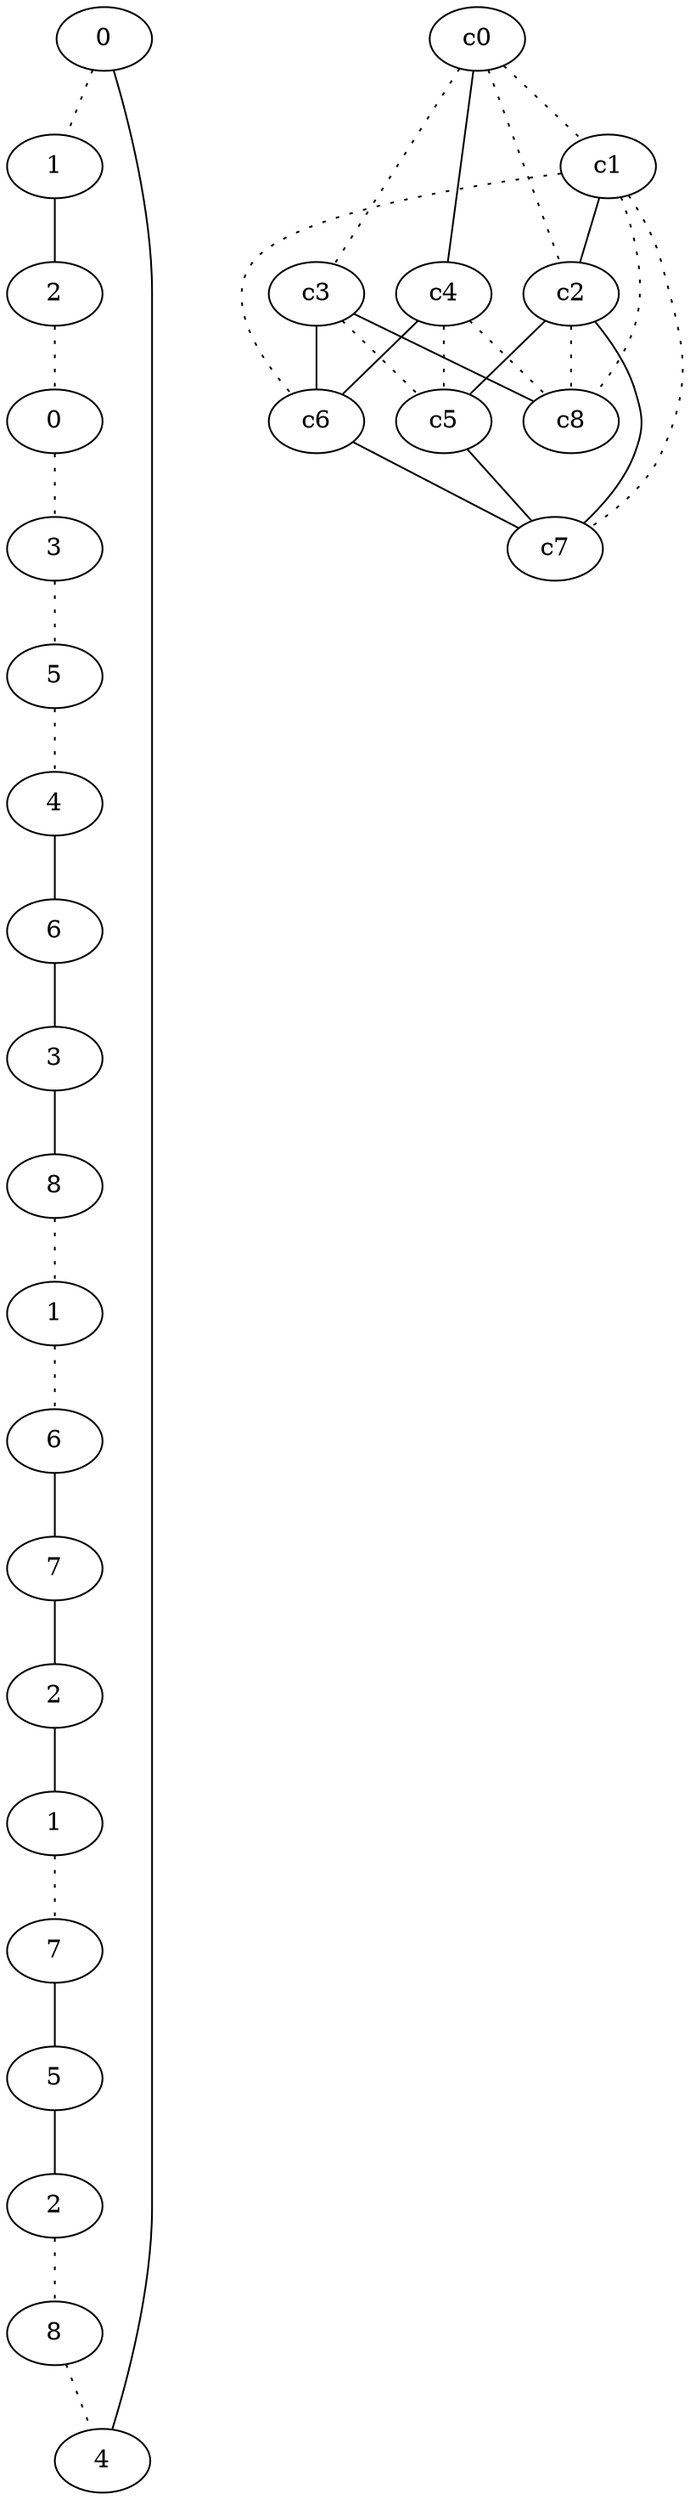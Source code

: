 graph {
a0[label=0];
a1[label=1];
a2[label=2];
a3[label=0];
a4[label=3];
a5[label=5];
a6[label=4];
a7[label=6];
a8[label=3];
a9[label=8];
a10[label=1];
a11[label=6];
a12[label=7];
a13[label=2];
a14[label=1];
a15[label=7];
a16[label=5];
a17[label=2];
a18[label=8];
a19[label=4];
a0 -- a1 [style=dotted];
a0 -- a19;
a1 -- a2;
a2 -- a3 [style=dotted];
a3 -- a4 [style=dotted];
a4 -- a5 [style=dotted];
a5 -- a6 [style=dotted];
a6 -- a7;
a7 -- a8;
a8 -- a9;
a9 -- a10 [style=dotted];
a10 -- a11 [style=dotted];
a11 -- a12;
a12 -- a13;
a13 -- a14;
a14 -- a15 [style=dotted];
a15 -- a16;
a16 -- a17;
a17 -- a18 [style=dotted];
a18 -- a19 [style=dotted];
c0 -- c1 [style=dotted];
c0 -- c2 [style=dotted];
c0 -- c3 [style=dotted];
c0 -- c4;
c1 -- c2;
c1 -- c6 [style=dotted];
c1 -- c7 [style=dotted];
c1 -- c8 [style=dotted];
c2 -- c5;
c2 -- c7;
c2 -- c8 [style=dotted];
c3 -- c5 [style=dotted];
c3 -- c6;
c3 -- c8;
c4 -- c5 [style=dotted];
c4 -- c6;
c4 -- c8 [style=dotted];
c5 -- c7;
c6 -- c7;
}
